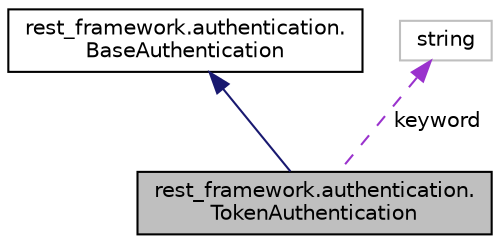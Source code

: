 digraph "rest_framework.authentication.TokenAuthentication"
{
 // LATEX_PDF_SIZE
  edge [fontname="Helvetica",fontsize="10",labelfontname="Helvetica",labelfontsize="10"];
  node [fontname="Helvetica",fontsize="10",shape=record];
  Node1 [label="rest_framework.authentication.\lTokenAuthentication",height=0.2,width=0.4,color="black", fillcolor="grey75", style="filled", fontcolor="black",tooltip=" "];
  Node2 -> Node1 [dir="back",color="midnightblue",fontsize="10",style="solid",fontname="Helvetica"];
  Node2 [label="rest_framework.authentication.\lBaseAuthentication",height=0.2,width=0.4,color="black", fillcolor="white", style="filled",URL="$classrest__framework_1_1authentication_1_1_base_authentication.html",tooltip=" "];
  Node3 -> Node1 [dir="back",color="darkorchid3",fontsize="10",style="dashed",label=" keyword" ,fontname="Helvetica"];
  Node3 [label="string",height=0.2,width=0.4,color="grey75", fillcolor="white", style="filled",tooltip=" "];
}

